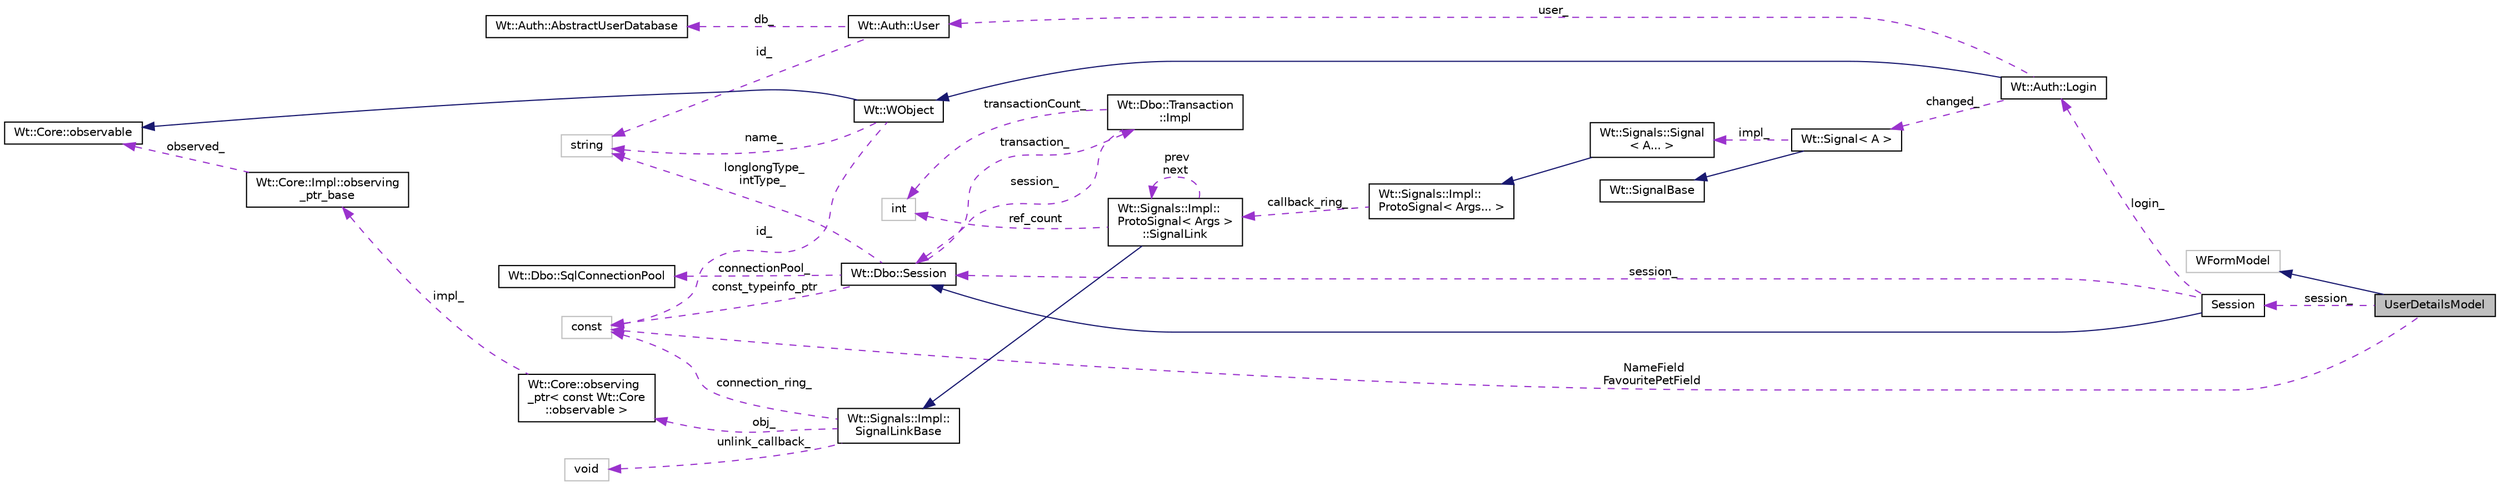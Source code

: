 digraph "UserDetailsModel"
{
 // LATEX_PDF_SIZE
  edge [fontname="Helvetica",fontsize="10",labelfontname="Helvetica",labelfontsize="10"];
  node [fontname="Helvetica",fontsize="10",shape=record];
  rankdir="LR";
  Node1 [label="UserDetailsModel",height=0.2,width=0.4,color="black", fillcolor="grey75", style="filled", fontcolor="black",tooltip=" "];
  Node2 -> Node1 [dir="back",color="midnightblue",fontsize="10",style="solid"];
  Node2 [label="WFormModel",height=0.2,width=0.4,color="grey75", fillcolor="white", style="filled",tooltip=" "];
  Node3 -> Node1 [dir="back",color="darkorchid3",fontsize="10",style="dashed",label=" session_" ];
  Node3 [label="Session",height=0.2,width=0.4,color="black", fillcolor="white", style="filled",URL="$classSession.html",tooltip=" "];
  Node4 -> Node3 [dir="back",color="midnightblue",fontsize="10",style="solid"];
  Node4 [label="Wt::Dbo::Session",height=0.2,width=0.4,color="black", fillcolor="white", style="filled",URL="$classWt_1_1Dbo_1_1Session.html",tooltip="A database session."];
  Node5 -> Node4 [dir="back",color="darkorchid3",fontsize="10",style="dashed",label=" transaction_" ];
  Node5 [label="Wt::Dbo::Transaction\l::Impl",height=0.2,width=0.4,color="black", fillcolor="white", style="filled",URL="$structWt_1_1Dbo_1_1Transaction_1_1Impl.html",tooltip=" "];
  Node6 -> Node5 [dir="back",color="darkorchid3",fontsize="10",style="dashed",label=" transactionCount_" ];
  Node6 [label="int",height=0.2,width=0.4,color="grey75", fillcolor="white", style="filled",tooltip=" "];
  Node4 -> Node5 [dir="back",color="darkorchid3",fontsize="10",style="dashed",label=" session_" ];
  Node7 -> Node4 [dir="back",color="darkorchid3",fontsize="10",style="dashed",label=" longlongType_\nintType_" ];
  Node7 [label="string",height=0.2,width=0.4,color="grey75", fillcolor="white", style="filled",tooltip=" "];
  Node8 -> Node4 [dir="back",color="darkorchid3",fontsize="10",style="dashed",label=" const_typeinfo_ptr" ];
  Node8 [label="const",height=0.2,width=0.4,color="grey75", fillcolor="white", style="filled",tooltip=" "];
  Node9 -> Node4 [dir="back",color="darkorchid3",fontsize="10",style="dashed",label=" connectionPool_" ];
  Node9 [label="Wt::Dbo::SqlConnectionPool",height=0.2,width=0.4,color="black", fillcolor="white", style="filled",URL="$classWt_1_1Dbo_1_1SqlConnectionPool.html",tooltip="Abstract base class for a SQL connection pool."];
  Node10 -> Node3 [dir="back",color="darkorchid3",fontsize="10",style="dashed",label=" login_" ];
  Node10 [label="Wt::Auth::Login",height=0.2,width=0.4,color="black", fillcolor="white", style="filled",URL="$classWt_1_1Auth_1_1Login.html",tooltip="A class that manages the current login state."];
  Node11 -> Node10 [dir="back",color="midnightblue",fontsize="10",style="solid"];
  Node11 [label="Wt::WObject",height=0.2,width=0.4,color="black", fillcolor="white", style="filled",URL="$classWt_1_1WObject.html",tooltip="A base class for objects that participate in the signal/slot system."];
  Node12 -> Node11 [dir="back",color="midnightblue",fontsize="10",style="solid"];
  Node12 [label="Wt::Core::observable",height=0.2,width=0.4,color="black", fillcolor="white", style="filled",URL="$classWt_1_1Core_1_1observable.html",tooltip="A base class for objects whose life-time can be tracked."];
  Node7 -> Node11 [dir="back",color="darkorchid3",fontsize="10",style="dashed",label=" name_" ];
  Node8 -> Node11 [dir="back",color="darkorchid3",fontsize="10",style="dashed",label=" id_" ];
  Node13 -> Node10 [dir="back",color="darkorchid3",fontsize="10",style="dashed",label=" changed_" ];
  Node13 [label="Wt::Signal\< A \>",height=0.2,width=0.4,color="black", fillcolor="white", style="filled",URL="$classWt_1_1Signal.html",tooltip="A signal that propagates events to listeners."];
  Node14 -> Node13 [dir="back",color="midnightblue",fontsize="10",style="solid"];
  Node14 [label="Wt::SignalBase",height=0.2,width=0.4,color="black", fillcolor="white", style="filled",URL="$classWt_1_1SignalBase.html",tooltip="Abstract base class of a signal."];
  Node15 -> Node13 [dir="back",color="darkorchid3",fontsize="10",style="dashed",label=" impl_" ];
  Node15 [label="Wt::Signals::Signal\l\< A... \>",height=0.2,width=0.4,color="black", fillcolor="white", style="filled",URL="$structWt_1_1Signals_1_1Signal.html",tooltip=" "];
  Node16 -> Node15 [dir="back",color="midnightblue",fontsize="10",style="solid"];
  Node16 [label="Wt::Signals::Impl::\lProtoSignal\< Args... \>",height=0.2,width=0.4,color="black", fillcolor="white", style="filled",URL="$classWt_1_1Signals_1_1Impl_1_1ProtoSignal.html",tooltip=" "];
  Node17 -> Node16 [dir="back",color="darkorchid3",fontsize="10",style="dashed",label=" callback_ring_" ];
  Node17 [label="Wt::Signals::Impl::\lProtoSignal\< Args \>\l::SignalLink",height=0.2,width=0.4,color="black", fillcolor="white", style="filled",URL="$structWt_1_1Signals_1_1Impl_1_1ProtoSignal_1_1SignalLink.html",tooltip=" "];
  Node18 -> Node17 [dir="back",color="midnightblue",fontsize="10",style="solid"];
  Node18 [label="Wt::Signals::Impl::\lSignalLinkBase",height=0.2,width=0.4,color="black", fillcolor="white", style="filled",URL="$classWt_1_1Signals_1_1Impl_1_1SignalLinkBase.html",tooltip=" "];
  Node19 -> Node18 [dir="back",color="darkorchid3",fontsize="10",style="dashed",label=" unlink_callback_" ];
  Node19 [label="void",height=0.2,width=0.4,color="grey75", fillcolor="white", style="filled",tooltip=" "];
  Node20 -> Node18 [dir="back",color="darkorchid3",fontsize="10",style="dashed",label=" obj_" ];
  Node20 [label="Wt::Core::observing\l_ptr\< const Wt::Core\l::observable \>",height=0.2,width=0.4,color="black", fillcolor="white", style="filled",URL="$classWt_1_1Core_1_1observing__ptr.html",tooltip=" "];
  Node21 -> Node20 [dir="back",color="darkorchid3",fontsize="10",style="dashed",label=" impl_" ];
  Node21 [label="Wt::Core::Impl::observing\l_ptr_base",height=0.2,width=0.4,color="black", fillcolor="white", style="filled",URL="$structWt_1_1Core_1_1Impl_1_1observing__ptr__base.html",tooltip=" "];
  Node12 -> Node21 [dir="back",color="darkorchid3",fontsize="10",style="dashed",label=" observed_" ];
  Node8 -> Node18 [dir="back",color="darkorchid3",fontsize="10",style="dashed",label=" connection_ring_" ];
  Node6 -> Node17 [dir="back",color="darkorchid3",fontsize="10",style="dashed",label=" ref_count" ];
  Node17 -> Node17 [dir="back",color="darkorchid3",fontsize="10",style="dashed",label=" prev\nnext" ];
  Node22 -> Node10 [dir="back",color="darkorchid3",fontsize="10",style="dashed",label=" user_" ];
  Node22 [label="Wt::Auth::User",height=0.2,width=0.4,color="black", fillcolor="white", style="filled",URL="$classWt_1_1Auth_1_1User.html",tooltip="A user."];
  Node7 -> Node22 [dir="back",color="darkorchid3",fontsize="10",style="dashed",label=" id_" ];
  Node23 -> Node22 [dir="back",color="darkorchid3",fontsize="10",style="dashed",label=" db_" ];
  Node23 [label="Wt::Auth::AbstractUserDatabase",height=0.2,width=0.4,color="black", fillcolor="white", style="filled",URL="$classWt_1_1Auth_1_1AbstractUserDatabase.html",tooltip="Abstract interface for an authentication user database."];
  Node4 -> Node3 [dir="back",color="darkorchid3",fontsize="10",style="dashed",label=" session_" ];
  Node8 -> Node1 [dir="back",color="darkorchid3",fontsize="10",style="dashed",label=" NameField\nFavouritePetField" ];
}
